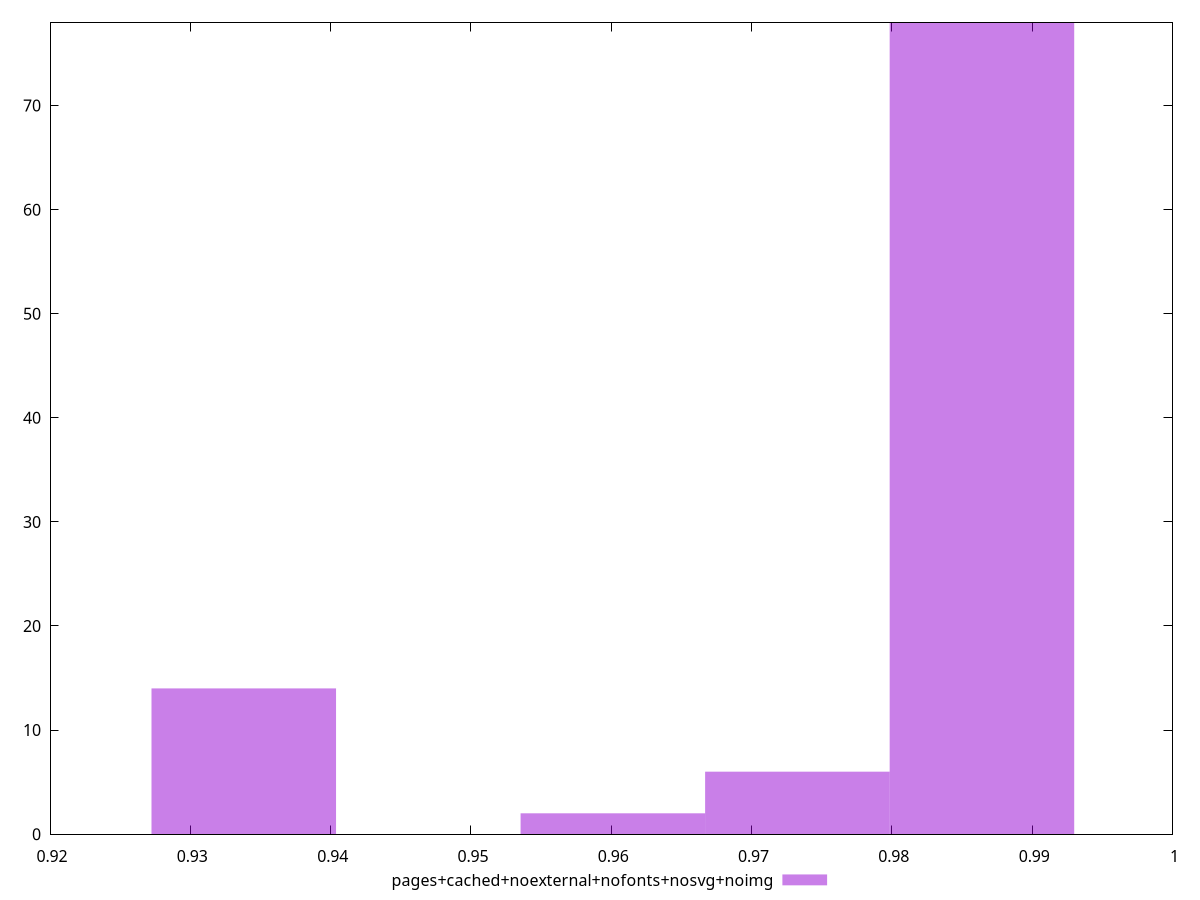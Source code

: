 $_pagesCachedNoexternalNofontsNosvgNoimg <<EOF
0.9864187163535497 78
0.933809718148027 14
0.9601142172507884 2
0.9732664668021691 6
EOF
set key outside below
set terminal pngcairo
set output "report_00004_2020-11-02T20-21-41.718Z/first-contentful-paint/pages+cached+noexternal+nofonts+nosvg+noimg//hist.png"
set yrange [0:78]
set boxwidth 0.013152249551380663
set style fill transparent solid 0.5 noborder
plot $_pagesCachedNoexternalNofontsNosvgNoimg title "pages+cached+noexternal+nofonts+nosvg+noimg" with boxes ,